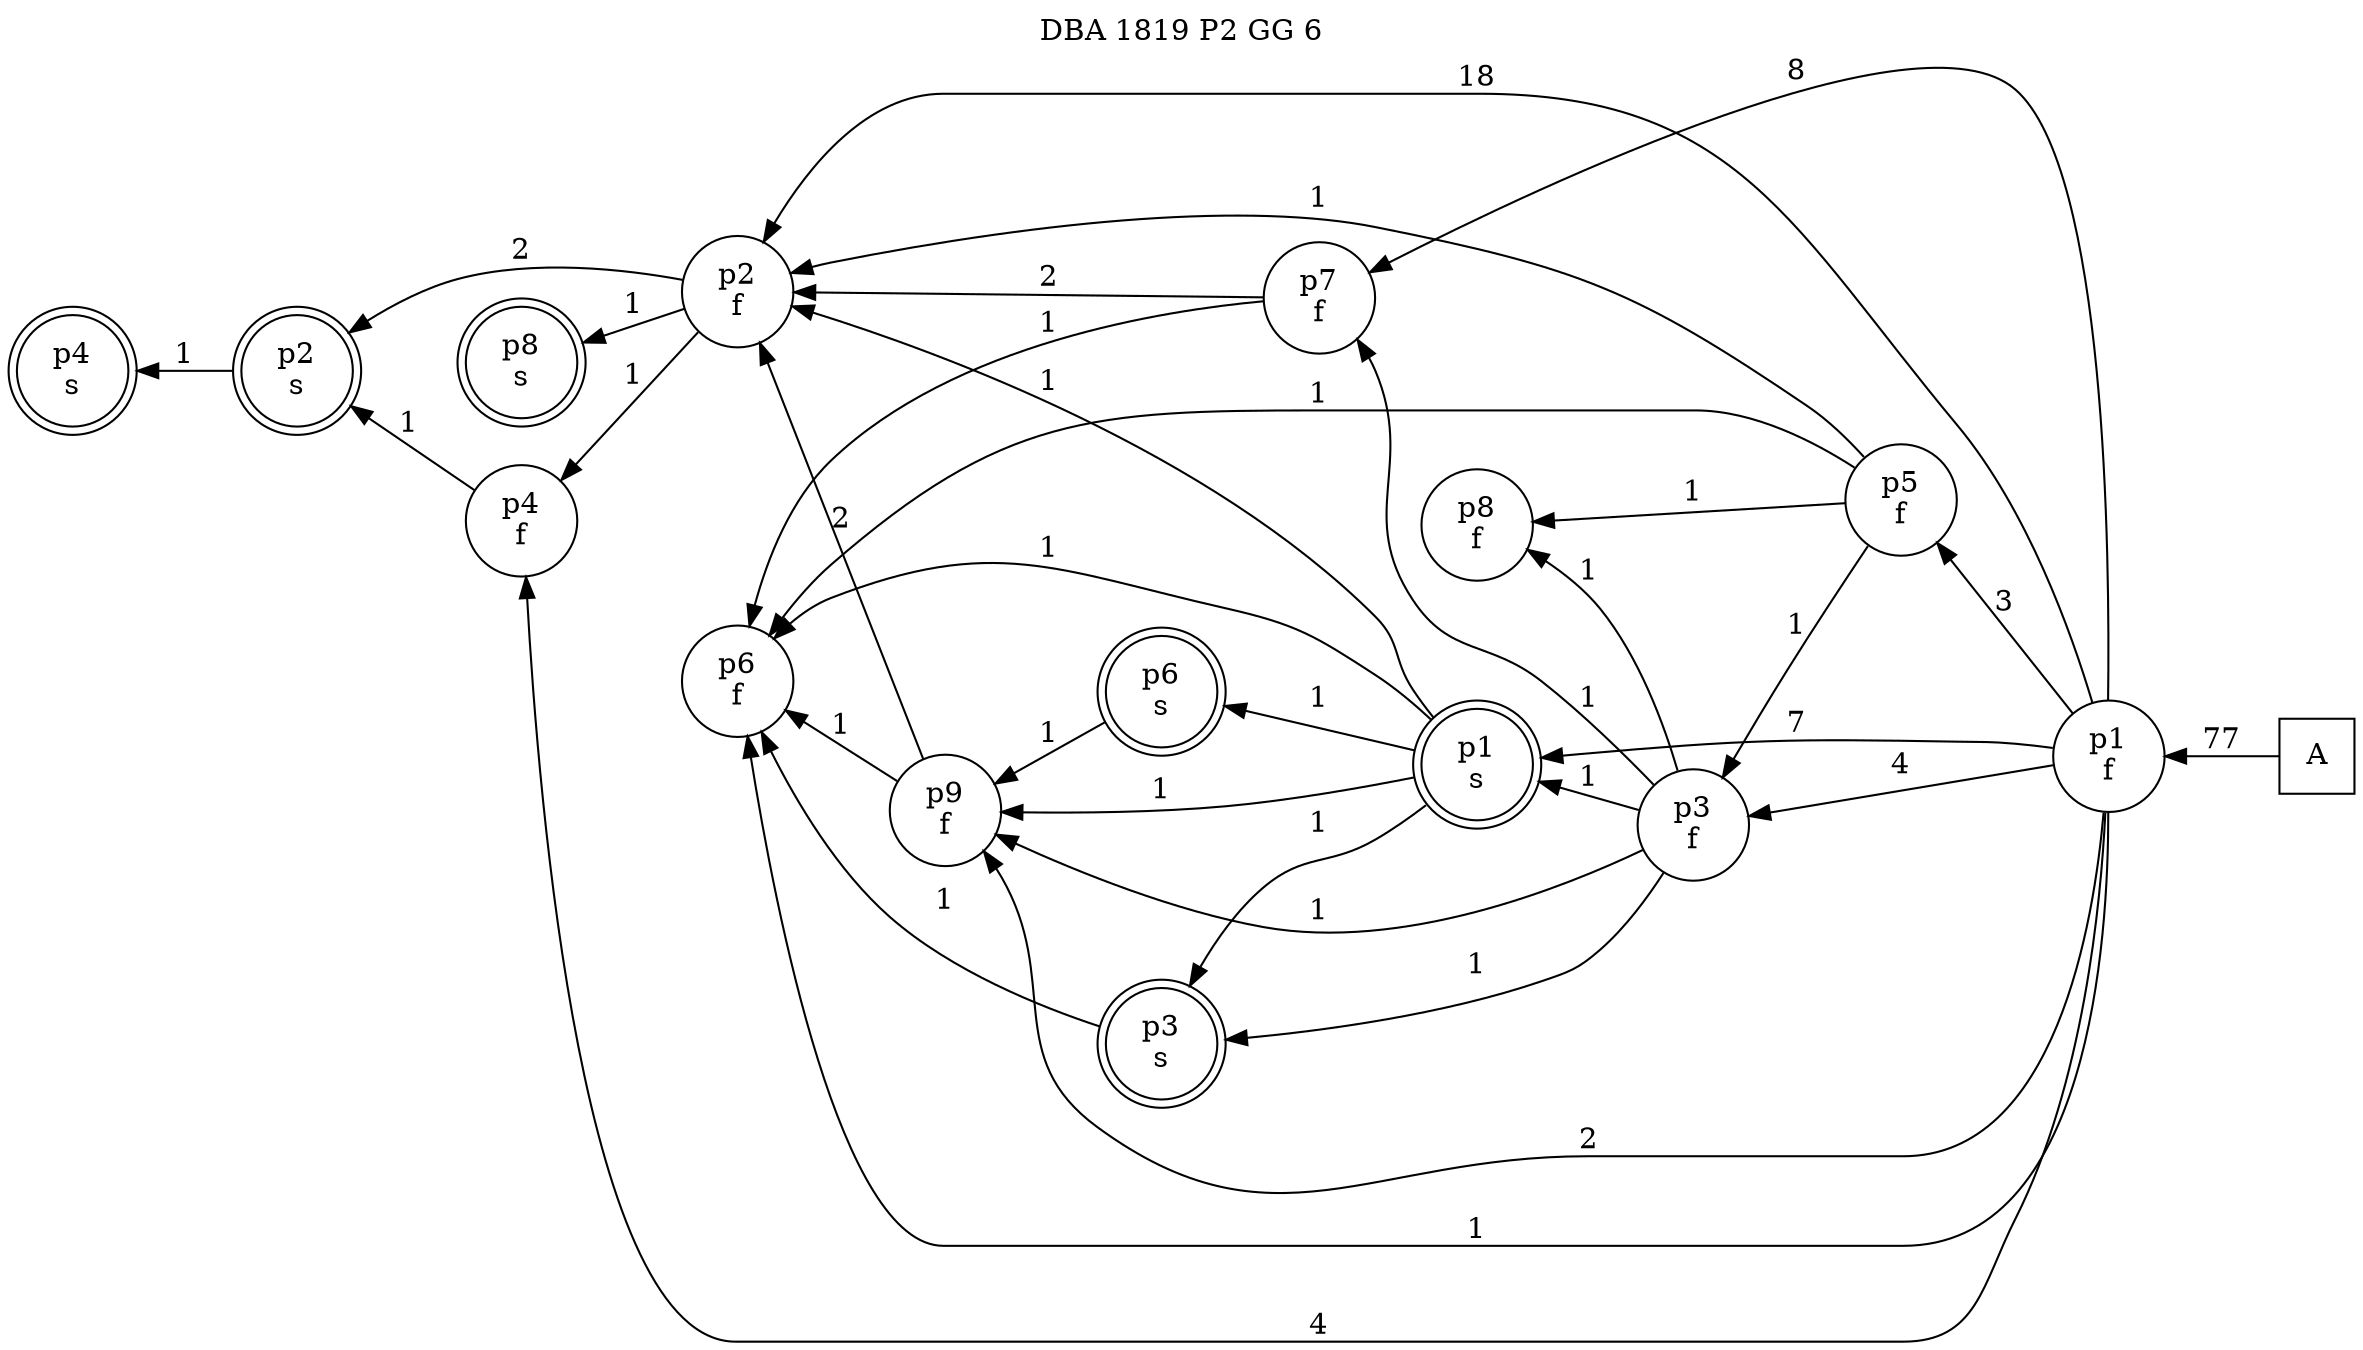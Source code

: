 digraph DBA_1819_P2_GG_6_GOOD {
labelloc="tl"
label= " DBA 1819 P2 GG 6 "
rankdir="RL";
"A" [shape="square" label="A"]
"p1_f" [shape="circle" label="p1
f"]
"p2_f" [shape="circle" label="p2
f"]
"p7_f" [shape="circle" label="p7
f"]
"p5_f" [shape="circle" label="p5
f"]
"p6_f" [shape="circle" label="p6
f"]
"p9_f" [shape="circle" label="p9
f"]
"p3_f" [shape="circle" label="p3
f"]
"p4_f" [shape="circle" label="p4
f"]
"p8_f" [shape="circle" label="p8
f"]
"p2_s" [shape="doublecircle" label="p2
s"]
"p1_s" [shape="doublecircle" label="p1
s"]
"p3_s" [shape="doublecircle" label="p3
s"]
"p4_s" [shape="doublecircle" label="p4
s"]
"p6_s" [shape="doublecircle" label="p6
s"]
"p8_s" [shape="doublecircle" label="p8
s"]
"A" -> "p1_f" [ label=77]
"p1_f" -> "p2_f" [ label=18]
"p1_f" -> "p7_f" [ label=8]
"p1_f" -> "p5_f" [ label=3]
"p1_f" -> "p6_f" [ label=1]
"p1_f" -> "p9_f" [ label=2]
"p1_f" -> "p3_f" [ label=4]
"p1_f" -> "p4_f" [ label=4]
"p1_f" -> "p1_s" [ label=7]
"p2_f" -> "p4_f" [ label=1]
"p2_f" -> "p2_s" [ label=2]
"p2_f" -> "p8_s" [ label=1]
"p7_f" -> "p2_f" [ label=2]
"p7_f" -> "p6_f" [ label=1]
"p5_f" -> "p2_f" [ label=1]
"p5_f" -> "p6_f" [ label=1]
"p5_f" -> "p3_f" [ label=1]
"p5_f" -> "p8_f" [ label=1]
"p9_f" -> "p2_f" [ label=2]
"p9_f" -> "p6_f" [ label=1]
"p3_f" -> "p7_f" [ label=1]
"p3_f" -> "p9_f" [ label=1]
"p3_f" -> "p8_f" [ label=1]
"p3_f" -> "p1_s" [ label=1]
"p3_f" -> "p3_s" [ label=1]
"p4_f" -> "p2_s" [ label=1]
"p2_s" -> "p4_s" [ label=1]
"p1_s" -> "p2_f" [ label=1]
"p1_s" -> "p6_f" [ label=1]
"p1_s" -> "p9_f" [ label=1]
"p1_s" -> "p3_s" [ label=1]
"p1_s" -> "p6_s" [ label=1]
"p3_s" -> "p6_f" [ label=1]
"p6_s" -> "p9_f" [ label=1]
}
